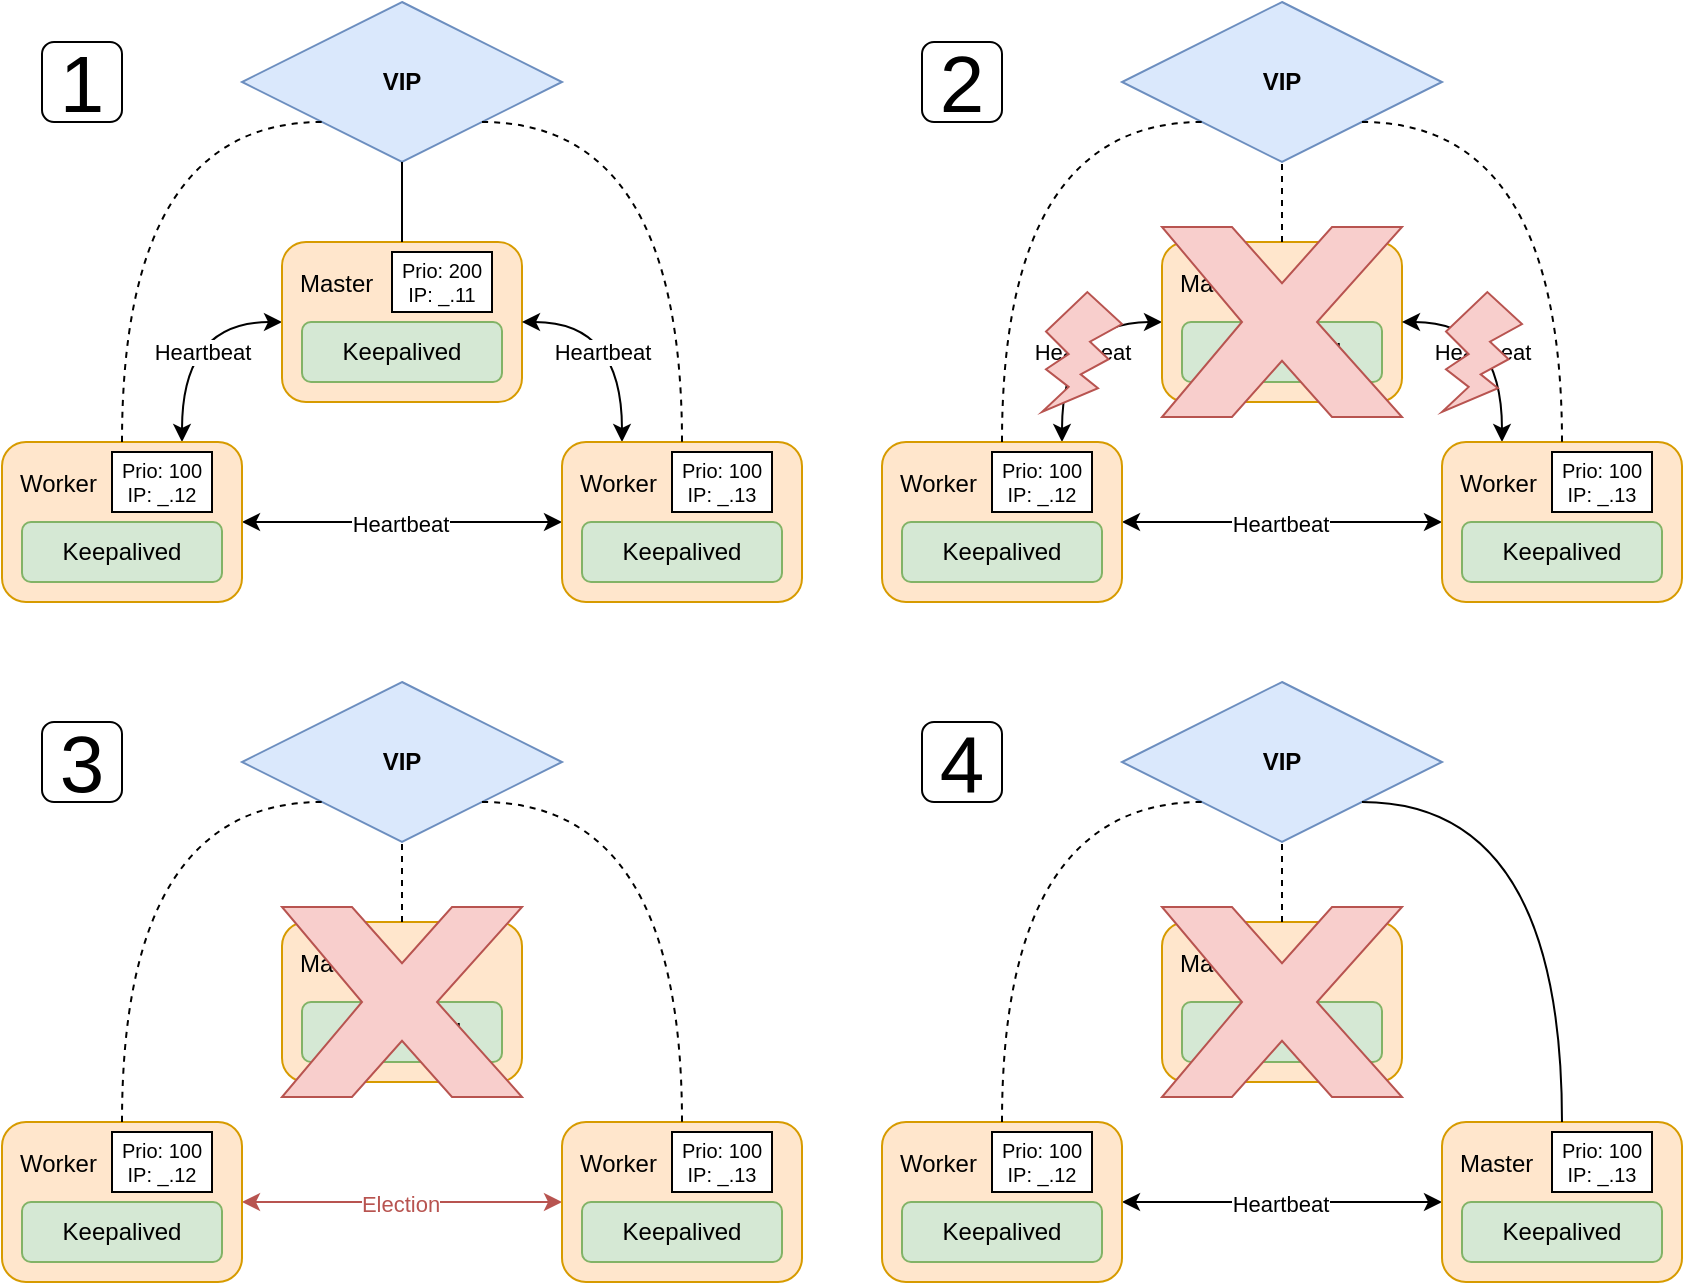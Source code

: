 <mxfile scale="2" border="0">
    <diagram name="Page-1" id="1QJ3ojfXV47My5qo5HPt">
        <mxGraphModel dx="1102" dy="884" grid="1" gridSize="10" guides="1" tooltips="1" connect="1" arrows="1" fold="1" page="1" pageScale="1" pageWidth="850" pageHeight="1100" math="0" shadow="0">
            <root>
                <mxCell id="0"/>
                <mxCell id="1" parent="0"/>
                <mxCell id="13" style="edgeStyle=none;html=1;exitX=1;exitY=0.5;exitDx=0;exitDy=0;entryX=0;entryY=0.5;entryDx=0;entryDy=0;startArrow=classic;startFill=1;" parent="1" source="-qO422OTfceK4YMZ6_Ft-2" target="-qO422OTfceK4YMZ6_Ft-4" edge="1">
                    <mxGeometry relative="1" as="geometry"/>
                </mxCell>
                <mxCell id="16" value="Heartbeat" style="edgeLabel;html=1;align=center;verticalAlign=middle;resizable=0;points=[];" parent="13" vertex="1" connectable="0">
                    <mxGeometry x="-0.02" y="-1" relative="1" as="geometry">
                        <mxPoint as="offset"/>
                    </mxGeometry>
                </mxCell>
                <mxCell id="14" style="edgeStyle=orthogonalEdgeStyle;html=1;exitX=0.75;exitY=0;exitDx=0;exitDy=0;entryX=0;entryY=0.5;entryDx=0;entryDy=0;startArrow=classic;startFill=1;curved=1;" parent="1" source="-qO422OTfceK4YMZ6_Ft-2" target="-qO422OTfceK4YMZ6_Ft-3" edge="1">
                    <mxGeometry relative="1" as="geometry"/>
                </mxCell>
                <mxCell id="15" value="&lt;span style=&quot;color: rgb(0, 0, 0);&quot;&gt;Heartbeat&lt;/span&gt;" style="edgeLabel;html=1;align=center;verticalAlign=middle;resizable=0;points=[];" parent="14" vertex="1" connectable="0">
                    <mxGeometry x="0.053" y="1" relative="1" as="geometry">
                        <mxPoint x="11" y="13" as="offset"/>
                    </mxGeometry>
                </mxCell>
                <mxCell id="-qO422OTfceK4YMZ6_Ft-2" value="Worker" style="rounded=1;whiteSpace=wrap;html=1;fillColor=#ffe6cc;strokeColor=#d79b00;align=left;verticalAlign=top;spacing=9;fontSize=12;" parent="1" vertex="1">
                    <mxGeometry x="200" y="420" width="120" height="80" as="geometry"/>
                </mxCell>
                <mxCell id="-qO422OTfceK4YMZ6_Ft-3" value="Master" style="rounded=1;whiteSpace=wrap;html=1;fillColor=#ffe6cc;strokeColor=#d79b00;align=left;verticalAlign=top;spacing=9;" parent="1" vertex="1">
                    <mxGeometry x="340" y="320" width="120" height="80" as="geometry"/>
                </mxCell>
                <mxCell id="12" style="edgeStyle=orthogonalEdgeStyle;html=1;exitX=0.25;exitY=0;exitDx=0;exitDy=0;entryX=1;entryY=0.5;entryDx=0;entryDy=0;startArrow=classic;startFill=1;curved=1;" parent="1" source="-qO422OTfceK4YMZ6_Ft-4" target="-qO422OTfceK4YMZ6_Ft-3" edge="1">
                    <mxGeometry relative="1" as="geometry"/>
                </mxCell>
                <mxCell id="17" value="&lt;span style=&quot;color: rgb(0, 0, 0);&quot;&gt;Heartbeat&lt;/span&gt;" style="edgeLabel;html=1;align=center;verticalAlign=middle;resizable=0;points=[];" parent="12" vertex="1" connectable="0">
                    <mxGeometry x="0.076" y="1" relative="1" as="geometry">
                        <mxPoint x="-9" y="14" as="offset"/>
                    </mxGeometry>
                </mxCell>
                <mxCell id="-qO422OTfceK4YMZ6_Ft-4" value="Worker" style="rounded=1;whiteSpace=wrap;html=1;fillColor=#ffe6cc;strokeColor=#d79b00;verticalAlign=top;align=left;spacing=9;" parent="1" vertex="1">
                    <mxGeometry x="480" y="420" width="120" height="80" as="geometry"/>
                </mxCell>
                <mxCell id="-qO422OTfceK4YMZ6_Ft-5" value="&lt;b&gt;VIP&lt;/b&gt;" style="rhombus;whiteSpace=wrap;html=1;fillColor=#dae8fc;strokeColor=#6c8ebf;" parent="1" vertex="1">
                    <mxGeometry x="320" y="200" width="160" height="80" as="geometry"/>
                </mxCell>
                <mxCell id="-qO422OTfceK4YMZ6_Ft-11" value="" style="endArrow=none;html=1;rounded=0;fontStyle=2;entryX=0.5;entryY=0;entryDx=0;entryDy=0;dashed=1;exitX=1;exitY=1;exitDx=0;exitDy=0;edgeStyle=orthogonalEdgeStyle;curved=1;" parent="1" source="-qO422OTfceK4YMZ6_Ft-5" target="-qO422OTfceK4YMZ6_Ft-4" edge="1">
                    <mxGeometry width="50" height="50" relative="1" as="geometry">
                        <mxPoint x="400" y="480" as="sourcePoint"/>
                        <mxPoint x="500" y="480" as="targetPoint"/>
                        <Array as="points">
                            <mxPoint x="540" y="260"/>
                        </Array>
                    </mxGeometry>
                </mxCell>
                <mxCell id="-qO422OTfceK4YMZ6_Ft-12" value="" style="endArrow=none;html=1;rounded=0;entryX=0.5;entryY=1;entryDx=0;entryDy=0;exitX=0.5;exitY=0;exitDx=0;exitDy=0;" parent="1" source="-qO422OTfceK4YMZ6_Ft-3" target="-qO422OTfceK4YMZ6_Ft-5" edge="1">
                    <mxGeometry width="50" height="50" relative="1" as="geometry">
                        <mxPoint x="410" y="480" as="sourcePoint"/>
                        <mxPoint x="460" y="430" as="targetPoint"/>
                    </mxGeometry>
                </mxCell>
                <mxCell id="-qO422OTfceK4YMZ6_Ft-13" value="" style="endArrow=none;html=1;rounded=0;entryX=0;entryY=1;entryDx=0;entryDy=0;exitX=0.5;exitY=0;exitDx=0;exitDy=0;dashed=1;edgeStyle=orthogonalEdgeStyle;curved=1;" parent="1" source="-qO422OTfceK4YMZ6_Ft-2" target="-qO422OTfceK4YMZ6_Ft-5" edge="1">
                    <mxGeometry width="50" height="50" relative="1" as="geometry">
                        <mxPoint x="400" y="480" as="sourcePoint"/>
                        <mxPoint x="450" y="430" as="targetPoint"/>
                        <Array as="points">
                            <mxPoint x="260" y="260"/>
                        </Array>
                    </mxGeometry>
                </mxCell>
                <mxCell id="-qO422OTfceK4YMZ6_Ft-14" value="Keepalived" style="rounded=1;whiteSpace=wrap;html=1;fillColor=#d5e8d4;strokeColor=#82b366;" parent="1" vertex="1">
                    <mxGeometry x="210" y="460" width="100" height="30" as="geometry"/>
                </mxCell>
                <mxCell id="-qO422OTfceK4YMZ6_Ft-15" value="Keepalived" style="rounded=1;whiteSpace=wrap;html=1;fillColor=#d5e8d4;strokeColor=#82b366;" parent="1" vertex="1">
                    <mxGeometry x="350" y="360" width="100" height="30" as="geometry"/>
                </mxCell>
                <mxCell id="-qO422OTfceK4YMZ6_Ft-16" value="Keepalived" style="rounded=1;whiteSpace=wrap;html=1;fillColor=#d5e8d4;strokeColor=#82b366;" parent="1" vertex="1">
                    <mxGeometry x="490" y="460" width="100" height="30" as="geometry"/>
                </mxCell>
                <mxCell id="44" style="edgeStyle=none;html=1;exitX=1;exitY=0.5;exitDx=0;exitDy=0;entryX=0;entryY=0.5;entryDx=0;entryDy=0;startArrow=classic;startFill=1;" parent="1" source="48" target="52" edge="1">
                    <mxGeometry relative="1" as="geometry"/>
                </mxCell>
                <mxCell id="45" value="Heartbeat" style="edgeLabel;html=1;align=center;verticalAlign=middle;resizable=0;points=[];" parent="44" vertex="1" connectable="0">
                    <mxGeometry x="-0.02" y="-1" relative="1" as="geometry">
                        <mxPoint as="offset"/>
                    </mxGeometry>
                </mxCell>
                <mxCell id="46" style="edgeStyle=orthogonalEdgeStyle;html=1;exitX=0.75;exitY=0;exitDx=0;exitDy=0;entryX=0;entryY=0.5;entryDx=0;entryDy=0;startArrow=classic;startFill=1;curved=1;" parent="1" source="48" target="49" edge="1">
                    <mxGeometry relative="1" as="geometry"/>
                </mxCell>
                <mxCell id="47" value="&lt;span style=&quot;color: rgb(0, 0, 0);&quot;&gt;Heartbeat&lt;/span&gt;" style="edgeLabel;html=1;align=center;verticalAlign=middle;resizable=0;points=[];" parent="46" vertex="1" connectable="0">
                    <mxGeometry x="0.053" y="1" relative="1" as="geometry">
                        <mxPoint x="11" y="13" as="offset"/>
                    </mxGeometry>
                </mxCell>
                <mxCell id="48" value="Worker" style="rounded=1;whiteSpace=wrap;html=1;fillColor=#ffe6cc;strokeColor=#d79b00;align=left;verticalAlign=top;spacing=9;fontSize=12;" parent="1" vertex="1">
                    <mxGeometry x="640" y="420" width="120" height="80" as="geometry"/>
                </mxCell>
                <mxCell id="49" value="Master" style="rounded=1;whiteSpace=wrap;html=1;fillColor=#ffe6cc;strokeColor=#d79b00;align=left;verticalAlign=top;spacing=9;" parent="1" vertex="1">
                    <mxGeometry x="780" y="320" width="120" height="80" as="geometry"/>
                </mxCell>
                <mxCell id="50" style="edgeStyle=orthogonalEdgeStyle;html=1;exitX=0.25;exitY=0;exitDx=0;exitDy=0;entryX=1;entryY=0.5;entryDx=0;entryDy=0;startArrow=classic;startFill=1;curved=1;" parent="1" source="52" target="49" edge="1">
                    <mxGeometry relative="1" as="geometry"/>
                </mxCell>
                <mxCell id="51" value="&lt;span style=&quot;color: rgb(0, 0, 0);&quot;&gt;Heartbeat&lt;/span&gt;" style="edgeLabel;html=1;align=center;verticalAlign=middle;resizable=0;points=[];" parent="50" vertex="1" connectable="0">
                    <mxGeometry x="0.076" y="1" relative="1" as="geometry">
                        <mxPoint x="-9" y="14" as="offset"/>
                    </mxGeometry>
                </mxCell>
                <mxCell id="52" value="Worker" style="rounded=1;whiteSpace=wrap;html=1;fillColor=#ffe6cc;strokeColor=#d79b00;verticalAlign=top;align=left;spacing=9;" parent="1" vertex="1">
                    <mxGeometry x="920" y="420" width="120" height="80" as="geometry"/>
                </mxCell>
                <mxCell id="53" value="&lt;b&gt;VIP&lt;/b&gt;" style="rhombus;whiteSpace=wrap;html=1;fillColor=#dae8fc;strokeColor=#6c8ebf;" parent="1" vertex="1">
                    <mxGeometry x="760" y="200" width="160" height="80" as="geometry"/>
                </mxCell>
                <mxCell id="54" value="" style="endArrow=none;html=1;rounded=0;fontStyle=2;entryX=0.5;entryY=0;entryDx=0;entryDy=0;dashed=1;exitX=1;exitY=1;exitDx=0;exitDy=0;edgeStyle=orthogonalEdgeStyle;curved=1;" parent="1" source="53" target="52" edge="1">
                    <mxGeometry width="50" height="50" relative="1" as="geometry">
                        <mxPoint x="840" y="480" as="sourcePoint"/>
                        <mxPoint x="940" y="480" as="targetPoint"/>
                        <Array as="points">
                            <mxPoint x="980" y="260"/>
                        </Array>
                    </mxGeometry>
                </mxCell>
                <mxCell id="55" value="" style="endArrow=none;html=1;rounded=0;entryX=0.5;entryY=1;entryDx=0;entryDy=0;exitX=0.5;exitY=0;exitDx=0;exitDy=0;dashed=1;" parent="1" source="49" target="53" edge="1">
                    <mxGeometry width="50" height="50" relative="1" as="geometry">
                        <mxPoint x="850" y="480" as="sourcePoint"/>
                        <mxPoint x="900" y="430" as="targetPoint"/>
                    </mxGeometry>
                </mxCell>
                <mxCell id="56" value="" style="endArrow=none;html=1;rounded=0;entryX=0;entryY=1;entryDx=0;entryDy=0;exitX=0.5;exitY=0;exitDx=0;exitDy=0;dashed=1;edgeStyle=orthogonalEdgeStyle;curved=1;" parent="1" source="48" target="53" edge="1">
                    <mxGeometry width="50" height="50" relative="1" as="geometry">
                        <mxPoint x="840" y="480" as="sourcePoint"/>
                        <mxPoint x="890" y="430" as="targetPoint"/>
                        <Array as="points">
                            <mxPoint x="700" y="260"/>
                        </Array>
                    </mxGeometry>
                </mxCell>
                <mxCell id="57" value="Keepalived" style="rounded=1;whiteSpace=wrap;html=1;fillColor=#d5e8d4;strokeColor=#82b366;" parent="1" vertex="1">
                    <mxGeometry x="650" y="460" width="100" height="30" as="geometry"/>
                </mxCell>
                <mxCell id="58" value="Keepalived" style="rounded=1;whiteSpace=wrap;html=1;fillColor=#d5e8d4;strokeColor=#82b366;" parent="1" vertex="1">
                    <mxGeometry x="790" y="360" width="100" height="30" as="geometry"/>
                </mxCell>
                <mxCell id="59" value="Keepalived" style="rounded=1;whiteSpace=wrap;html=1;fillColor=#d5e8d4;strokeColor=#82b366;" parent="1" vertex="1">
                    <mxGeometry x="930" y="460" width="100" height="30" as="geometry"/>
                </mxCell>
                <mxCell id="41" value="" style="verticalLabelPosition=bottom;verticalAlign=top;html=1;shape=mxgraph.basic.x;fillColor=#f8cecc;strokeColor=#b85450;" parent="1" vertex="1">
                    <mxGeometry x="780" y="312.5" width="120" height="95" as="geometry"/>
                </mxCell>
                <mxCell id="43" value="" style="verticalLabelPosition=bottom;verticalAlign=top;html=1;shape=mxgraph.basic.flash;fillColor=#f8cecc;strokeColor=#b85450;" parent="1" vertex="1">
                    <mxGeometry x="920" y="345" width="40" height="60" as="geometry"/>
                </mxCell>
                <mxCell id="60" value="" style="verticalLabelPosition=bottom;verticalAlign=top;html=1;shape=mxgraph.basic.flash;fillColor=#f8cecc;strokeColor=#b85450;" parent="1" vertex="1">
                    <mxGeometry x="720" y="345" width="40" height="60" as="geometry"/>
                </mxCell>
                <mxCell id="61" style="edgeStyle=none;html=1;exitX=1;exitY=0.5;exitDx=0;exitDy=0;entryX=0;entryY=0.5;entryDx=0;entryDy=0;startArrow=classic;startFill=1;fillColor=#f8cecc;strokeColor=#b85450;" parent="1" source="65" target="69" edge="1">
                    <mxGeometry relative="1" as="geometry"/>
                </mxCell>
                <mxCell id="62" value="&lt;font style=&quot;color: light-dark(rgb(184, 84, 80), rgb(237, 237, 237));&quot;&gt;Election&lt;/font&gt;" style="edgeLabel;html=1;align=center;verticalAlign=middle;resizable=0;points=[];" parent="61" vertex="1" connectable="0">
                    <mxGeometry x="-0.02" y="-1" relative="1" as="geometry">
                        <mxPoint as="offset"/>
                    </mxGeometry>
                </mxCell>
                <mxCell id="65" value="Worker" style="rounded=1;whiteSpace=wrap;html=1;fillColor=#ffe6cc;strokeColor=#d79b00;align=left;verticalAlign=top;spacing=9;fontSize=12;" parent="1" vertex="1">
                    <mxGeometry x="200" y="760" width="120" height="80" as="geometry"/>
                </mxCell>
                <mxCell id="66" value="Master" style="rounded=1;whiteSpace=wrap;html=1;fillColor=#ffe6cc;strokeColor=#d79b00;align=left;verticalAlign=top;spacing=9;" parent="1" vertex="1">
                    <mxGeometry x="340" y="660" width="120" height="80" as="geometry"/>
                </mxCell>
                <mxCell id="69" value="Worker" style="rounded=1;whiteSpace=wrap;html=1;fillColor=#ffe6cc;strokeColor=#d79b00;verticalAlign=top;align=left;spacing=9;" parent="1" vertex="1">
                    <mxGeometry x="480" y="760" width="120" height="80" as="geometry"/>
                </mxCell>
                <mxCell id="70" value="&lt;b&gt;VIP&lt;/b&gt;" style="rhombus;whiteSpace=wrap;html=1;fillColor=#dae8fc;strokeColor=#6c8ebf;" parent="1" vertex="1">
                    <mxGeometry x="320" y="540" width="160" height="80" as="geometry"/>
                </mxCell>
                <mxCell id="71" value="" style="endArrow=none;html=1;rounded=0;fontStyle=2;entryX=0.5;entryY=0;entryDx=0;entryDy=0;dashed=1;exitX=1;exitY=1;exitDx=0;exitDy=0;edgeStyle=orthogonalEdgeStyle;curved=1;" parent="1" source="70" target="69" edge="1">
                    <mxGeometry width="50" height="50" relative="1" as="geometry">
                        <mxPoint x="400" y="820" as="sourcePoint"/>
                        <mxPoint x="500" y="820" as="targetPoint"/>
                        <Array as="points">
                            <mxPoint x="540" y="600"/>
                        </Array>
                    </mxGeometry>
                </mxCell>
                <mxCell id="72" value="" style="endArrow=none;html=1;rounded=0;entryX=0.5;entryY=1;entryDx=0;entryDy=0;exitX=0.5;exitY=0;exitDx=0;exitDy=0;dashed=1;" parent="1" source="66" target="70" edge="1">
                    <mxGeometry width="50" height="50" relative="1" as="geometry">
                        <mxPoint x="410" y="820" as="sourcePoint"/>
                        <mxPoint x="460" y="770" as="targetPoint"/>
                    </mxGeometry>
                </mxCell>
                <mxCell id="73" value="" style="endArrow=none;html=1;rounded=0;entryX=0;entryY=1;entryDx=0;entryDy=0;exitX=0.5;exitY=0;exitDx=0;exitDy=0;dashed=1;edgeStyle=orthogonalEdgeStyle;curved=1;" parent="1" source="65" target="70" edge="1">
                    <mxGeometry width="50" height="50" relative="1" as="geometry">
                        <mxPoint x="400" y="820" as="sourcePoint"/>
                        <mxPoint x="450" y="770" as="targetPoint"/>
                        <Array as="points">
                            <mxPoint x="260" y="600"/>
                        </Array>
                    </mxGeometry>
                </mxCell>
                <mxCell id="74" value="Keepalived" style="rounded=1;whiteSpace=wrap;html=1;fillColor=#d5e8d4;strokeColor=#82b366;" parent="1" vertex="1">
                    <mxGeometry x="210" y="800" width="100" height="30" as="geometry"/>
                </mxCell>
                <mxCell id="75" value="Keepalived" style="rounded=1;whiteSpace=wrap;html=1;fillColor=#d5e8d4;strokeColor=#82b366;" parent="1" vertex="1">
                    <mxGeometry x="350" y="700" width="100" height="30" as="geometry"/>
                </mxCell>
                <mxCell id="76" value="Keepalived" style="rounded=1;whiteSpace=wrap;html=1;fillColor=#d5e8d4;strokeColor=#82b366;" parent="1" vertex="1">
                    <mxGeometry x="490" y="800" width="100" height="30" as="geometry"/>
                </mxCell>
                <mxCell id="77" value="" style="verticalLabelPosition=bottom;verticalAlign=top;html=1;shape=mxgraph.basic.x;fillColor=#f8cecc;strokeColor=#b85450;" parent="1" vertex="1">
                    <mxGeometry x="340" y="652.5" width="120" height="95" as="geometry"/>
                </mxCell>
                <mxCell id="80" style="edgeStyle=none;html=1;exitX=1;exitY=0.5;exitDx=0;exitDy=0;entryX=0;entryY=0.5;entryDx=0;entryDy=0;startArrow=classic;startFill=1;" parent="1" source="82" target="84" edge="1">
                    <mxGeometry relative="1" as="geometry"/>
                </mxCell>
                <mxCell id="81" value="&lt;font style=&quot;color: light-dark(rgb(0, 0, 0), rgb(237, 237, 237));&quot;&gt;Heartbeat&lt;/font&gt;" style="edgeLabel;html=1;align=center;verticalAlign=middle;resizable=0;points=[];" parent="80" vertex="1" connectable="0">
                    <mxGeometry x="-0.02" y="-1" relative="1" as="geometry">
                        <mxPoint as="offset"/>
                    </mxGeometry>
                </mxCell>
                <mxCell id="82" value="Worker" style="rounded=1;whiteSpace=wrap;html=1;fillColor=#ffe6cc;strokeColor=#d79b00;align=left;verticalAlign=top;spacing=9;fontSize=12;" parent="1" vertex="1">
                    <mxGeometry x="640" y="760" width="120" height="80" as="geometry"/>
                </mxCell>
                <mxCell id="83" value="Master" style="rounded=1;whiteSpace=wrap;html=1;fillColor=#ffe6cc;strokeColor=#d79b00;align=left;verticalAlign=top;spacing=9;" parent="1" vertex="1">
                    <mxGeometry x="780" y="660" width="120" height="80" as="geometry"/>
                </mxCell>
                <mxCell id="84" value="Master" style="rounded=1;whiteSpace=wrap;html=1;fillColor=#ffe6cc;strokeColor=#d79b00;verticalAlign=top;align=left;spacing=9;" parent="1" vertex="1">
                    <mxGeometry x="920" y="760" width="120" height="80" as="geometry"/>
                </mxCell>
                <mxCell id="85" value="&lt;b&gt;VIP&lt;/b&gt;" style="rhombus;whiteSpace=wrap;html=1;fillColor=#dae8fc;strokeColor=#6c8ebf;" parent="1" vertex="1">
                    <mxGeometry x="760" y="540" width="160" height="80" as="geometry"/>
                </mxCell>
                <mxCell id="86" value="" style="endArrow=none;html=1;rounded=0;fontStyle=2;entryX=0.5;entryY=0;entryDx=0;entryDy=0;exitX=1;exitY=1;exitDx=0;exitDy=0;edgeStyle=orthogonalEdgeStyle;curved=1;" parent="1" source="85" target="84" edge="1">
                    <mxGeometry width="50" height="50" relative="1" as="geometry">
                        <mxPoint x="840" y="820" as="sourcePoint"/>
                        <mxPoint x="940" y="820" as="targetPoint"/>
                        <Array as="points">
                            <mxPoint x="980" y="600"/>
                        </Array>
                    </mxGeometry>
                </mxCell>
                <mxCell id="87" value="" style="endArrow=none;html=1;rounded=0;entryX=0.5;entryY=1;entryDx=0;entryDy=0;exitX=0.5;exitY=0;exitDx=0;exitDy=0;dashed=1;" parent="1" source="83" target="85" edge="1">
                    <mxGeometry width="50" height="50" relative="1" as="geometry">
                        <mxPoint x="850" y="820" as="sourcePoint"/>
                        <mxPoint x="900" y="770" as="targetPoint"/>
                    </mxGeometry>
                </mxCell>
                <mxCell id="88" value="" style="endArrow=none;html=1;rounded=0;entryX=0;entryY=1;entryDx=0;entryDy=0;exitX=0.5;exitY=0;exitDx=0;exitDy=0;dashed=1;edgeStyle=orthogonalEdgeStyle;curved=1;" parent="1" source="82" target="85" edge="1">
                    <mxGeometry width="50" height="50" relative="1" as="geometry">
                        <mxPoint x="840" y="820" as="sourcePoint"/>
                        <mxPoint x="890" y="770" as="targetPoint"/>
                        <Array as="points">
                            <mxPoint x="700" y="600"/>
                        </Array>
                    </mxGeometry>
                </mxCell>
                <mxCell id="89" value="Keepalived" style="rounded=1;whiteSpace=wrap;html=1;fillColor=#d5e8d4;strokeColor=#82b366;" parent="1" vertex="1">
                    <mxGeometry x="650" y="800" width="100" height="30" as="geometry"/>
                </mxCell>
                <mxCell id="90" value="Keepalive" style="rounded=1;whiteSpace=wrap;html=1;fillColor=#d5e8d4;strokeColor=#82b366;" parent="1" vertex="1">
                    <mxGeometry x="790" y="700" width="100" height="30" as="geometry"/>
                </mxCell>
                <mxCell id="91" value="Keepalived" style="rounded=1;whiteSpace=wrap;html=1;fillColor=#d5e8d4;strokeColor=#82b366;" parent="1" vertex="1">
                    <mxGeometry x="930" y="800" width="100" height="30" as="geometry"/>
                </mxCell>
                <mxCell id="92" value="" style="verticalLabelPosition=bottom;verticalAlign=top;html=1;shape=mxgraph.basic.x;fillColor=#f8cecc;strokeColor=#b85450;" parent="1" vertex="1">
                    <mxGeometry x="780" y="652.5" width="120" height="95" as="geometry"/>
                </mxCell>
                <mxCell id="96" value="Prio: 200&lt;br&gt;IP: _.11" style="rounded=0;whiteSpace=wrap;html=1;fontSize=10;" parent="1" vertex="1">
                    <mxGeometry x="395" y="325" width="50" height="30" as="geometry"/>
                </mxCell>
                <mxCell id="97" value="Prio: 100&lt;br&gt;IP: _.12" style="rounded=0;whiteSpace=wrap;html=1;fontSize=10;" parent="1" vertex="1">
                    <mxGeometry x="255" y="425" width="50" height="30" as="geometry"/>
                </mxCell>
                <mxCell id="98" value="Prio: 100&lt;br&gt;IP: _.13" style="rounded=0;whiteSpace=wrap;html=1;fontSize=10;" parent="1" vertex="1">
                    <mxGeometry x="535" y="425" width="50" height="30" as="geometry"/>
                </mxCell>
                <mxCell id="103" value="Prio: 100&lt;br&gt;IP: _.12" style="rounded=0;whiteSpace=wrap;html=1;fontSize=10;" parent="1" vertex="1">
                    <mxGeometry x="695" y="425" width="50" height="30" as="geometry"/>
                </mxCell>
                <mxCell id="104" value="Prio: 100&lt;br&gt;IP: _.13" style="rounded=0;whiteSpace=wrap;html=1;fontSize=10;" parent="1" vertex="1">
                    <mxGeometry x="975" y="425" width="50" height="30" as="geometry"/>
                </mxCell>
                <mxCell id="105" value="Prio: 100&lt;br&gt;IP: _.12" style="rounded=0;whiteSpace=wrap;html=1;fontSize=10;" parent="1" vertex="1">
                    <mxGeometry x="255" y="765" width="50" height="30" as="geometry"/>
                </mxCell>
                <mxCell id="106" value="Prio: 100&lt;br&gt;IP: _.13" style="rounded=0;whiteSpace=wrap;html=1;fontSize=10;" parent="1" vertex="1">
                    <mxGeometry x="535" y="765" width="50" height="30" as="geometry"/>
                </mxCell>
                <mxCell id="107" value="Prio: 100&lt;br&gt;IP: _.12" style="rounded=0;whiteSpace=wrap;html=1;fontSize=10;" parent="1" vertex="1">
                    <mxGeometry x="695" y="765" width="50" height="30" as="geometry"/>
                </mxCell>
                <mxCell id="108" value="Prio: 100&lt;br&gt;IP: _.13" style="rounded=0;whiteSpace=wrap;html=1;fontSize=10;" parent="1" vertex="1">
                    <mxGeometry x="975" y="765" width="50" height="30" as="geometry"/>
                </mxCell>
                <mxCell id="109" value="1" style="rounded=1;whiteSpace=wrap;html=1;fontSize=40;" parent="1" vertex="1">
                    <mxGeometry x="220" y="220" width="40" height="40" as="geometry"/>
                </mxCell>
                <mxCell id="110" value="2" style="rounded=1;whiteSpace=wrap;html=1;fontSize=40;" parent="1" vertex="1">
                    <mxGeometry x="660" y="220" width="40" height="40" as="geometry"/>
                </mxCell>
                <mxCell id="111" value="3" style="rounded=1;whiteSpace=wrap;html=1;fontSize=40;" parent="1" vertex="1">
                    <mxGeometry x="220" y="560" width="40" height="40" as="geometry"/>
                </mxCell>
                <mxCell id="112" value="4" style="rounded=1;whiteSpace=wrap;html=1;fontSize=40;" parent="1" vertex="1">
                    <mxGeometry x="660" y="560" width="40" height="40" as="geometry"/>
                </mxCell>
            </root>
        </mxGraphModel>
    </diagram>
</mxfile>